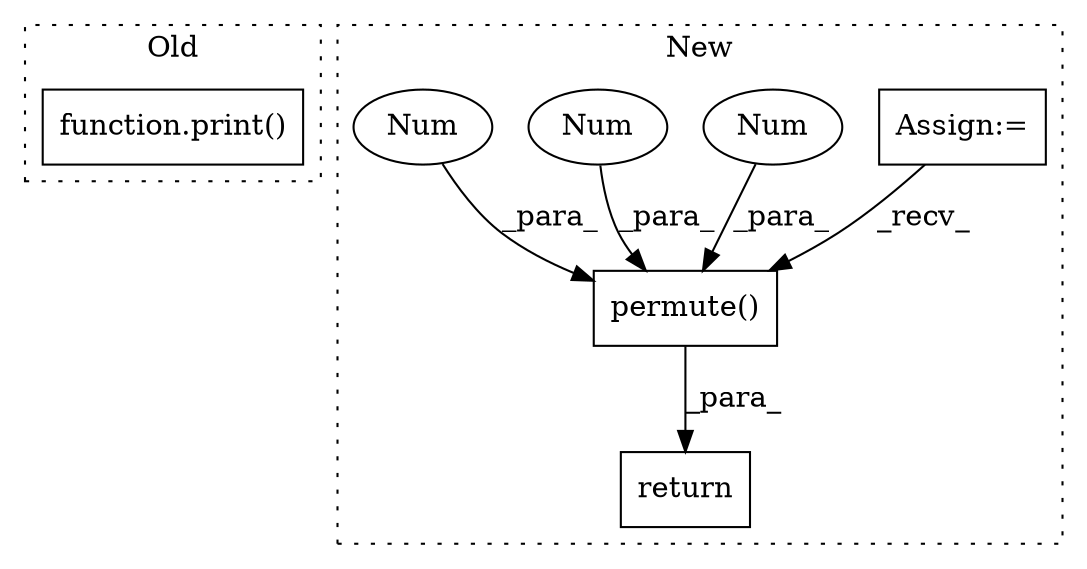 digraph G {
subgraph cluster0 {
1 [label="function.print()" a="75" s="4695,4724" l="6,1" shape="box"];
label = "Old";
style="dotted";
}
subgraph cluster1 {
2 [label="return" a="93" s="5837" l="7" shape="box"];
3 [label="Assign:=" a="68" s="5510" l="3" shape="box"];
4 [label="permute()" a="75" s="5844,5888" l="34,1" shape="box"];
5 [label="Num" a="76" s="5884" l="1" shape="ellipse"];
6 [label="Num" a="76" s="5878" l="1" shape="ellipse"];
7 [label="Num" a="76" s="5887" l="1" shape="ellipse"];
label = "New";
style="dotted";
}
3 -> 4 [label="_recv_"];
4 -> 2 [label="_para_"];
5 -> 4 [label="_para_"];
6 -> 4 [label="_para_"];
7 -> 4 [label="_para_"];
}